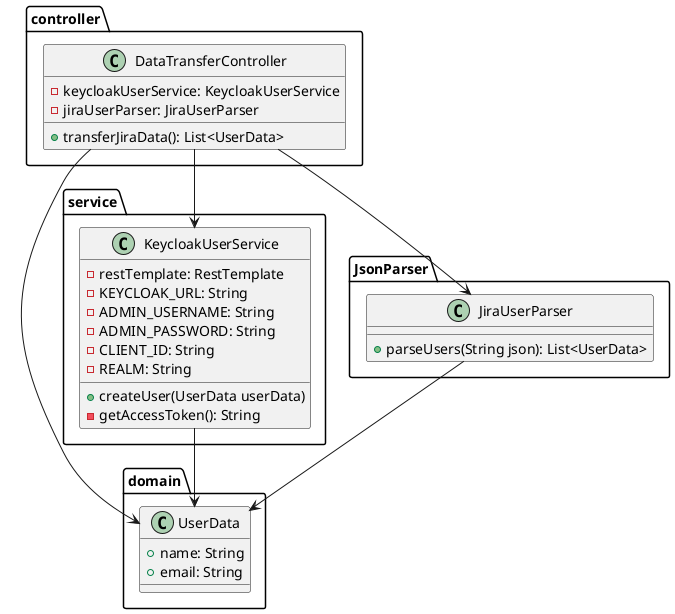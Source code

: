 @startuml



    package "domain" {
        class UserData {
            +name: String
            +email: String
        }
    }

    package "controller" {
        class DataTransferController {
            -keycloakUserService: KeycloakUserService
            -jiraUserParser: JiraUserParser
            +transferJiraData(): List<UserData>
        }
    }

    package "service" {
        class KeycloakUserService {
            -restTemplate: RestTemplate
            -KEYCLOAK_URL: String
            -ADMIN_USERNAME: String
            -ADMIN_PASSWORD: String
            -CLIENT_ID: String
            -REALM: String
            +createUser(UserData userData)
            -getAccessToken(): String
        }
    }

    package "JsonParser" {
        class JiraUserParser {
            +parseUsers(String json): List<UserData>
        }
    }


DataTransferController --> KeycloakUserService
DataTransferController --> JiraUserParser
DataTransferController --> UserData
JiraUserParser --> UserData
KeycloakUserService --> UserData

@enduml